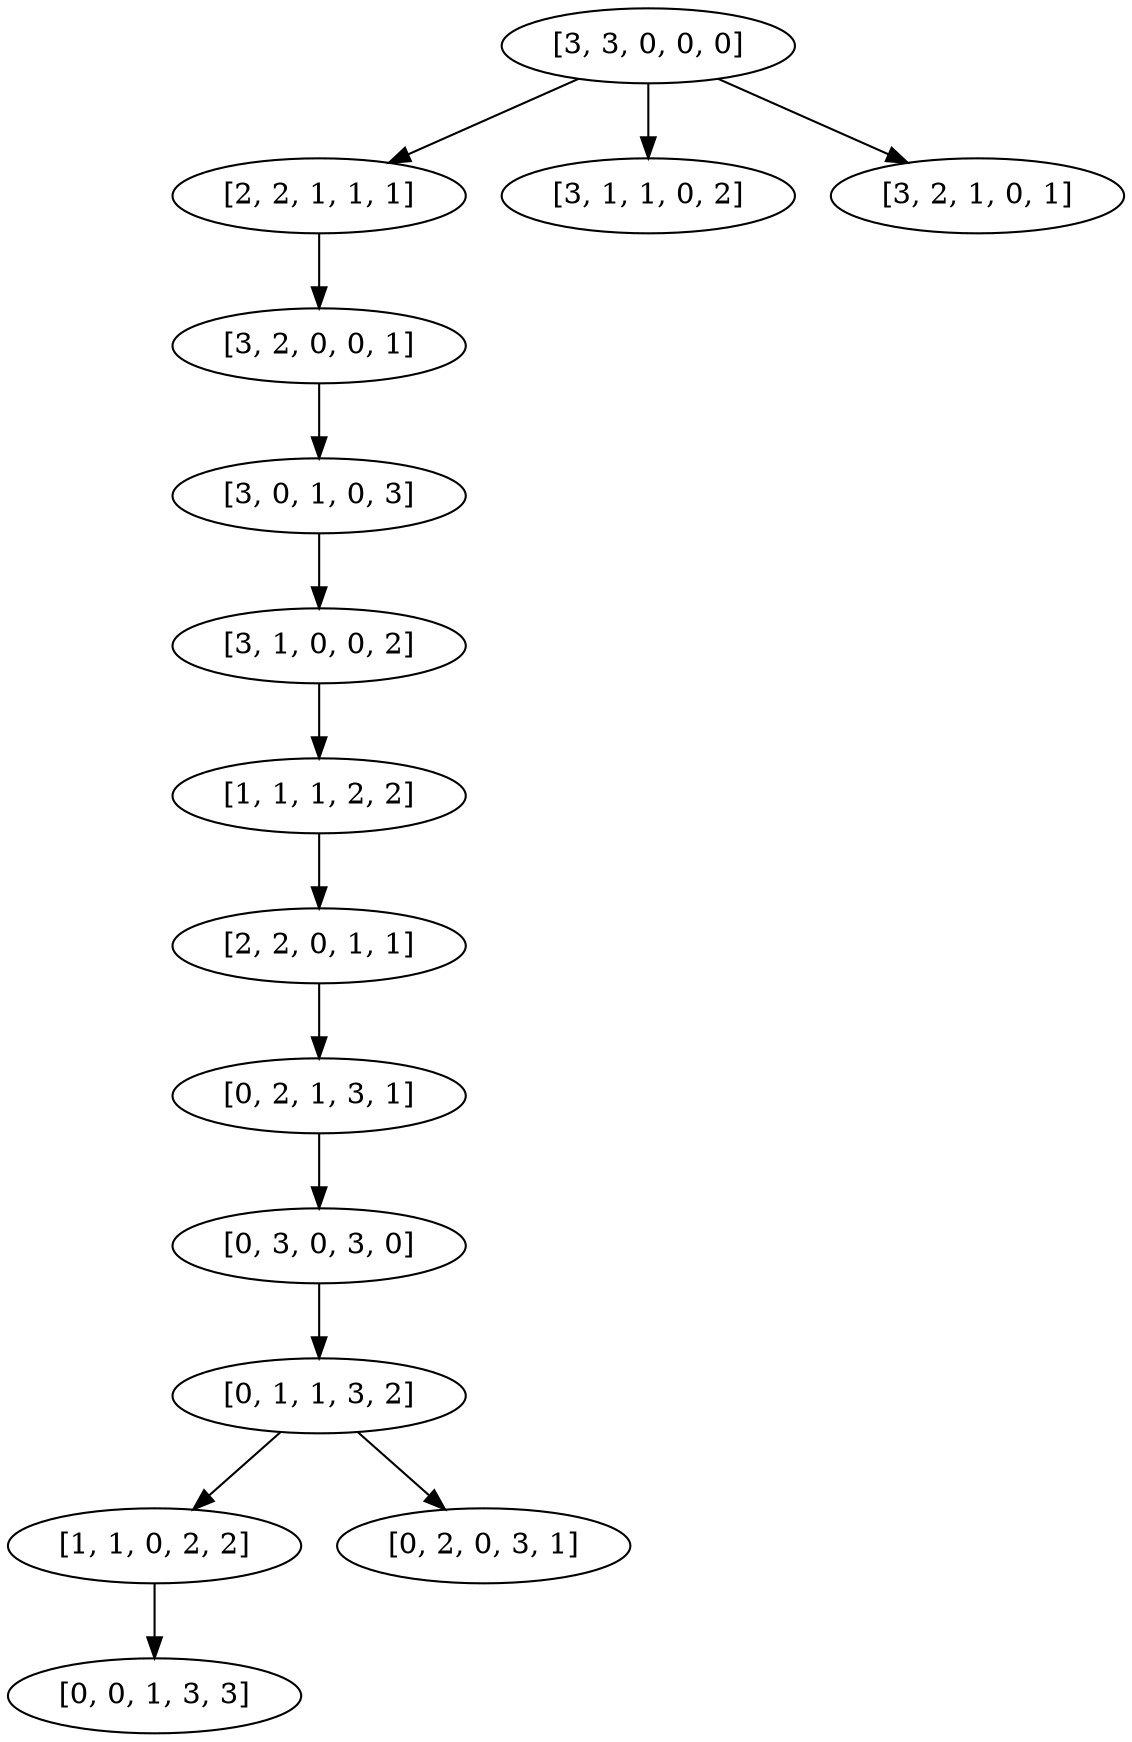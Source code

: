 digraph {
	"[3, 3, 0, 0, 0]" -> "[2, 2, 1, 1, 1]"
	"[3, 3, 0, 0, 0]" -> "[3, 1, 1, 0, 2]"
	"[3, 3, 0, 0, 0]" -> "[3, 2, 1, 0, 1]"
	"[2, 2, 1, 1, 1]" -> "[3, 2, 0, 0, 1]"
	"[3, 2, 0, 0, 1]" -> "[3, 0, 1, 0, 3]"
	"[3, 0, 1, 0, 3]" -> "[3, 1, 0, 0, 2]"
	"[3, 1, 0, 0, 2]" -> "[1, 1, 1, 2, 2]"
	"[1, 1, 1, 2, 2]" -> "[2, 2, 0, 1, 1]"
	"[2, 2, 0, 1, 1]" -> "[0, 2, 1, 3, 1]"
	"[0, 2, 1, 3, 1]" -> "[0, 3, 0, 3, 0]"
	"[0, 3, 0, 3, 0]" -> "[0, 1, 1, 3, 2]"
	"[0, 1, 1, 3, 2]" -> "[1, 1, 0, 2, 2]"
	"[0, 1, 1, 3, 2]" -> "[0, 2, 0, 3, 1]"
	"[1, 1, 0, 2, 2]" -> "[0, 0, 1, 3, 3]"
}
